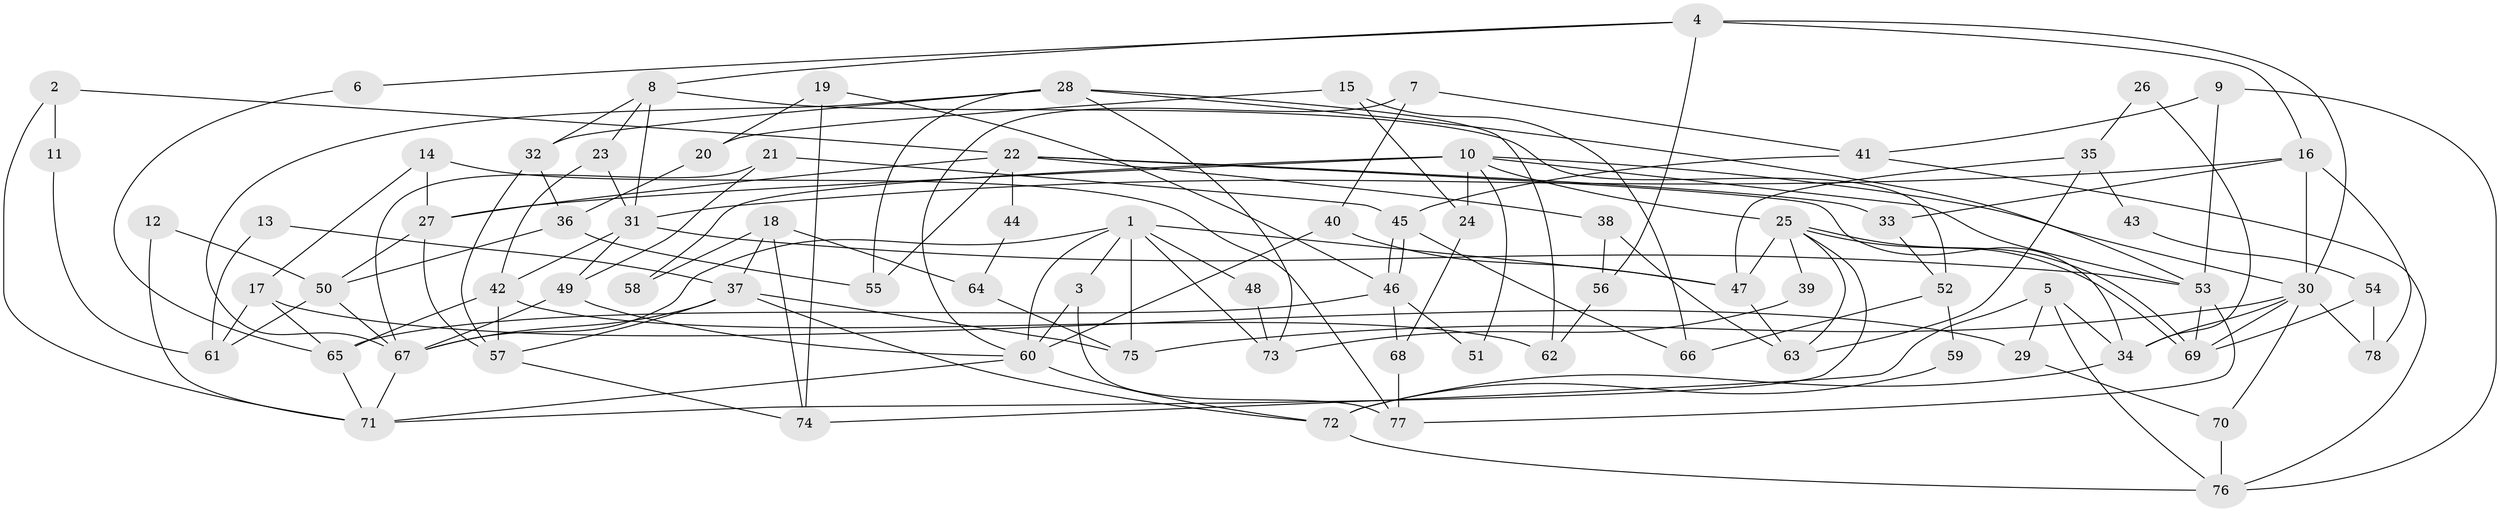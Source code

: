// coarse degree distribution, {10: 0.1111111111111111, 7: 0.2222222222222222, 5: 0.14814814814814814, 6: 0.037037037037037035, 4: 0.14814814814814814, 2: 0.14814814814814814, 8: 0.1111111111111111, 3: 0.07407407407407407}
// Generated by graph-tools (version 1.1) at 2025/51/03/04/25 22:51:11]
// undirected, 78 vertices, 156 edges
graph export_dot {
  node [color=gray90,style=filled];
  1;
  2;
  3;
  4;
  5;
  6;
  7;
  8;
  9;
  10;
  11;
  12;
  13;
  14;
  15;
  16;
  17;
  18;
  19;
  20;
  21;
  22;
  23;
  24;
  25;
  26;
  27;
  28;
  29;
  30;
  31;
  32;
  33;
  34;
  35;
  36;
  37;
  38;
  39;
  40;
  41;
  42;
  43;
  44;
  45;
  46;
  47;
  48;
  49;
  50;
  51;
  52;
  53;
  54;
  55;
  56;
  57;
  58;
  59;
  60;
  61;
  62;
  63;
  64;
  65;
  66;
  67;
  68;
  69;
  70;
  71;
  72;
  73;
  74;
  75;
  76;
  77;
  78;
  1 -- 60;
  1 -- 67;
  1 -- 3;
  1 -- 47;
  1 -- 48;
  1 -- 73;
  1 -- 75;
  2 -- 71;
  2 -- 22;
  2 -- 11;
  3 -- 60;
  3 -- 77;
  4 -- 30;
  4 -- 56;
  4 -- 6;
  4 -- 8;
  4 -- 16;
  5 -- 29;
  5 -- 76;
  5 -- 34;
  5 -- 74;
  6 -- 65;
  7 -- 60;
  7 -- 41;
  7 -- 40;
  8 -- 31;
  8 -- 23;
  8 -- 32;
  8 -- 52;
  9 -- 76;
  9 -- 53;
  9 -- 41;
  10 -- 53;
  10 -- 30;
  10 -- 24;
  10 -- 25;
  10 -- 27;
  10 -- 51;
  10 -- 58;
  11 -- 61;
  12 -- 50;
  12 -- 71;
  13 -- 61;
  13 -- 37;
  14 -- 27;
  14 -- 77;
  14 -- 17;
  15 -- 20;
  15 -- 66;
  15 -- 24;
  16 -- 31;
  16 -- 30;
  16 -- 33;
  16 -- 78;
  17 -- 65;
  17 -- 29;
  17 -- 61;
  18 -- 74;
  18 -- 37;
  18 -- 58;
  18 -- 64;
  19 -- 46;
  19 -- 74;
  19 -- 20;
  20 -- 36;
  21 -- 67;
  21 -- 49;
  21 -- 45;
  22 -- 27;
  22 -- 34;
  22 -- 33;
  22 -- 38;
  22 -- 44;
  22 -- 55;
  23 -- 42;
  23 -- 31;
  24 -- 68;
  25 -- 69;
  25 -- 69;
  25 -- 39;
  25 -- 47;
  25 -- 63;
  25 -- 71;
  26 -- 34;
  26 -- 35;
  27 -- 57;
  27 -- 50;
  28 -- 67;
  28 -- 32;
  28 -- 53;
  28 -- 55;
  28 -- 62;
  28 -- 73;
  29 -- 70;
  30 -- 34;
  30 -- 69;
  30 -- 70;
  30 -- 75;
  30 -- 78;
  31 -- 53;
  31 -- 42;
  31 -- 49;
  32 -- 36;
  32 -- 57;
  33 -- 52;
  34 -- 72;
  35 -- 63;
  35 -- 47;
  35 -- 43;
  36 -- 55;
  36 -- 50;
  37 -- 75;
  37 -- 67;
  37 -- 57;
  37 -- 72;
  38 -- 63;
  38 -- 56;
  39 -- 73;
  40 -- 47;
  40 -- 60;
  41 -- 45;
  41 -- 76;
  42 -- 57;
  42 -- 62;
  42 -- 65;
  43 -- 54;
  44 -- 64;
  45 -- 46;
  45 -- 46;
  45 -- 66;
  46 -- 68;
  46 -- 51;
  46 -- 65;
  47 -- 63;
  48 -- 73;
  49 -- 60;
  49 -- 67;
  50 -- 67;
  50 -- 61;
  52 -- 59;
  52 -- 66;
  53 -- 69;
  53 -- 77;
  54 -- 69;
  54 -- 78;
  56 -- 62;
  57 -- 74;
  59 -- 72;
  60 -- 71;
  60 -- 72;
  64 -- 75;
  65 -- 71;
  67 -- 71;
  68 -- 77;
  70 -- 76;
  72 -- 76;
}

